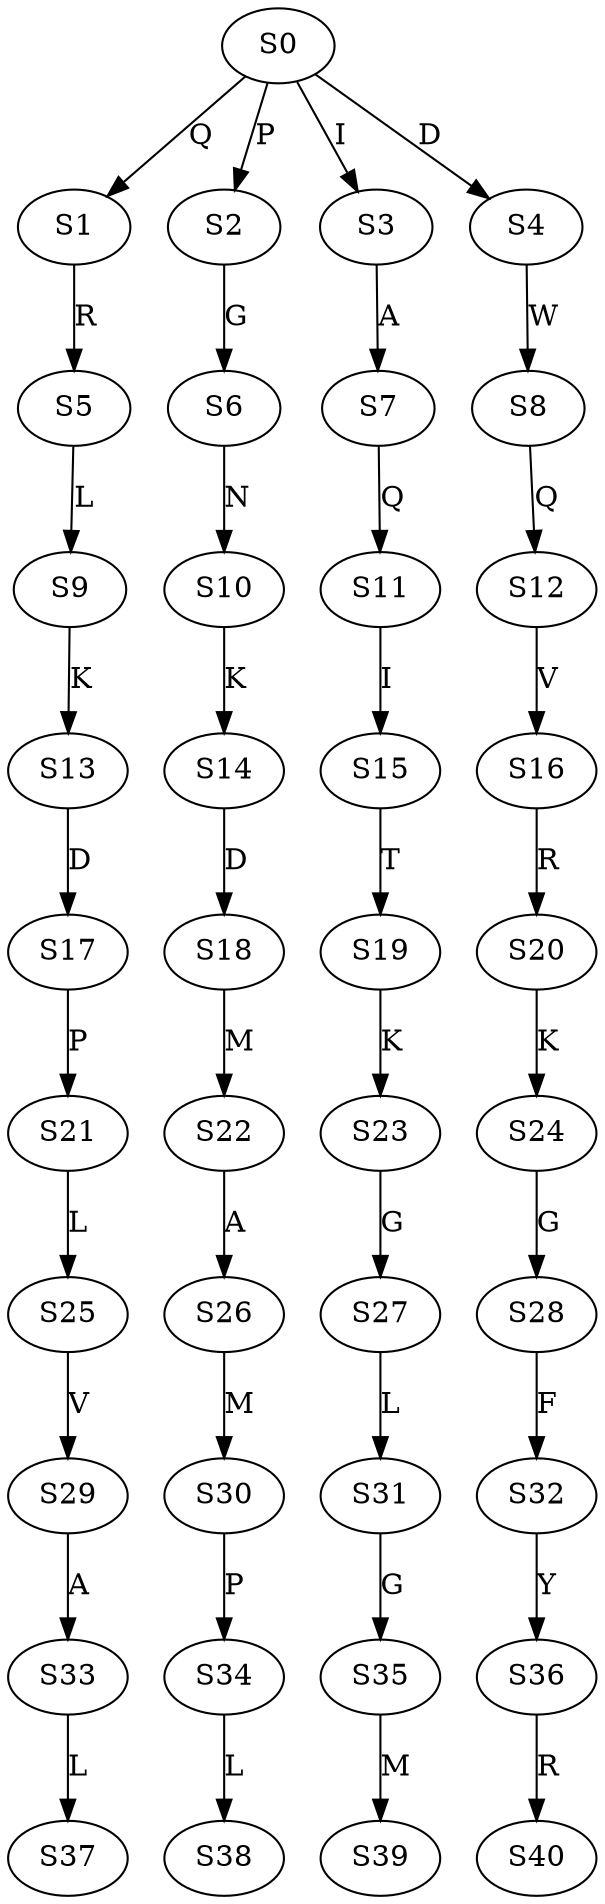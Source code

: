 strict digraph  {
	S0 -> S1 [ label = Q ];
	S0 -> S2 [ label = P ];
	S0 -> S3 [ label = I ];
	S0 -> S4 [ label = D ];
	S1 -> S5 [ label = R ];
	S2 -> S6 [ label = G ];
	S3 -> S7 [ label = A ];
	S4 -> S8 [ label = W ];
	S5 -> S9 [ label = L ];
	S6 -> S10 [ label = N ];
	S7 -> S11 [ label = Q ];
	S8 -> S12 [ label = Q ];
	S9 -> S13 [ label = K ];
	S10 -> S14 [ label = K ];
	S11 -> S15 [ label = I ];
	S12 -> S16 [ label = V ];
	S13 -> S17 [ label = D ];
	S14 -> S18 [ label = D ];
	S15 -> S19 [ label = T ];
	S16 -> S20 [ label = R ];
	S17 -> S21 [ label = P ];
	S18 -> S22 [ label = M ];
	S19 -> S23 [ label = K ];
	S20 -> S24 [ label = K ];
	S21 -> S25 [ label = L ];
	S22 -> S26 [ label = A ];
	S23 -> S27 [ label = G ];
	S24 -> S28 [ label = G ];
	S25 -> S29 [ label = V ];
	S26 -> S30 [ label = M ];
	S27 -> S31 [ label = L ];
	S28 -> S32 [ label = F ];
	S29 -> S33 [ label = A ];
	S30 -> S34 [ label = P ];
	S31 -> S35 [ label = G ];
	S32 -> S36 [ label = Y ];
	S33 -> S37 [ label = L ];
	S34 -> S38 [ label = L ];
	S35 -> S39 [ label = M ];
	S36 -> S40 [ label = R ];
}
